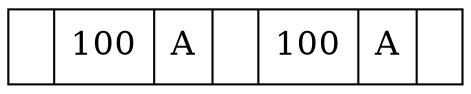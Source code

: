 digraph G {
node [fontsize = "16"
shape = "ellipse"];
"n100"[label = "<f1> |100 | A| <f2> |100 | A| <f3>" shape = "record"];
}